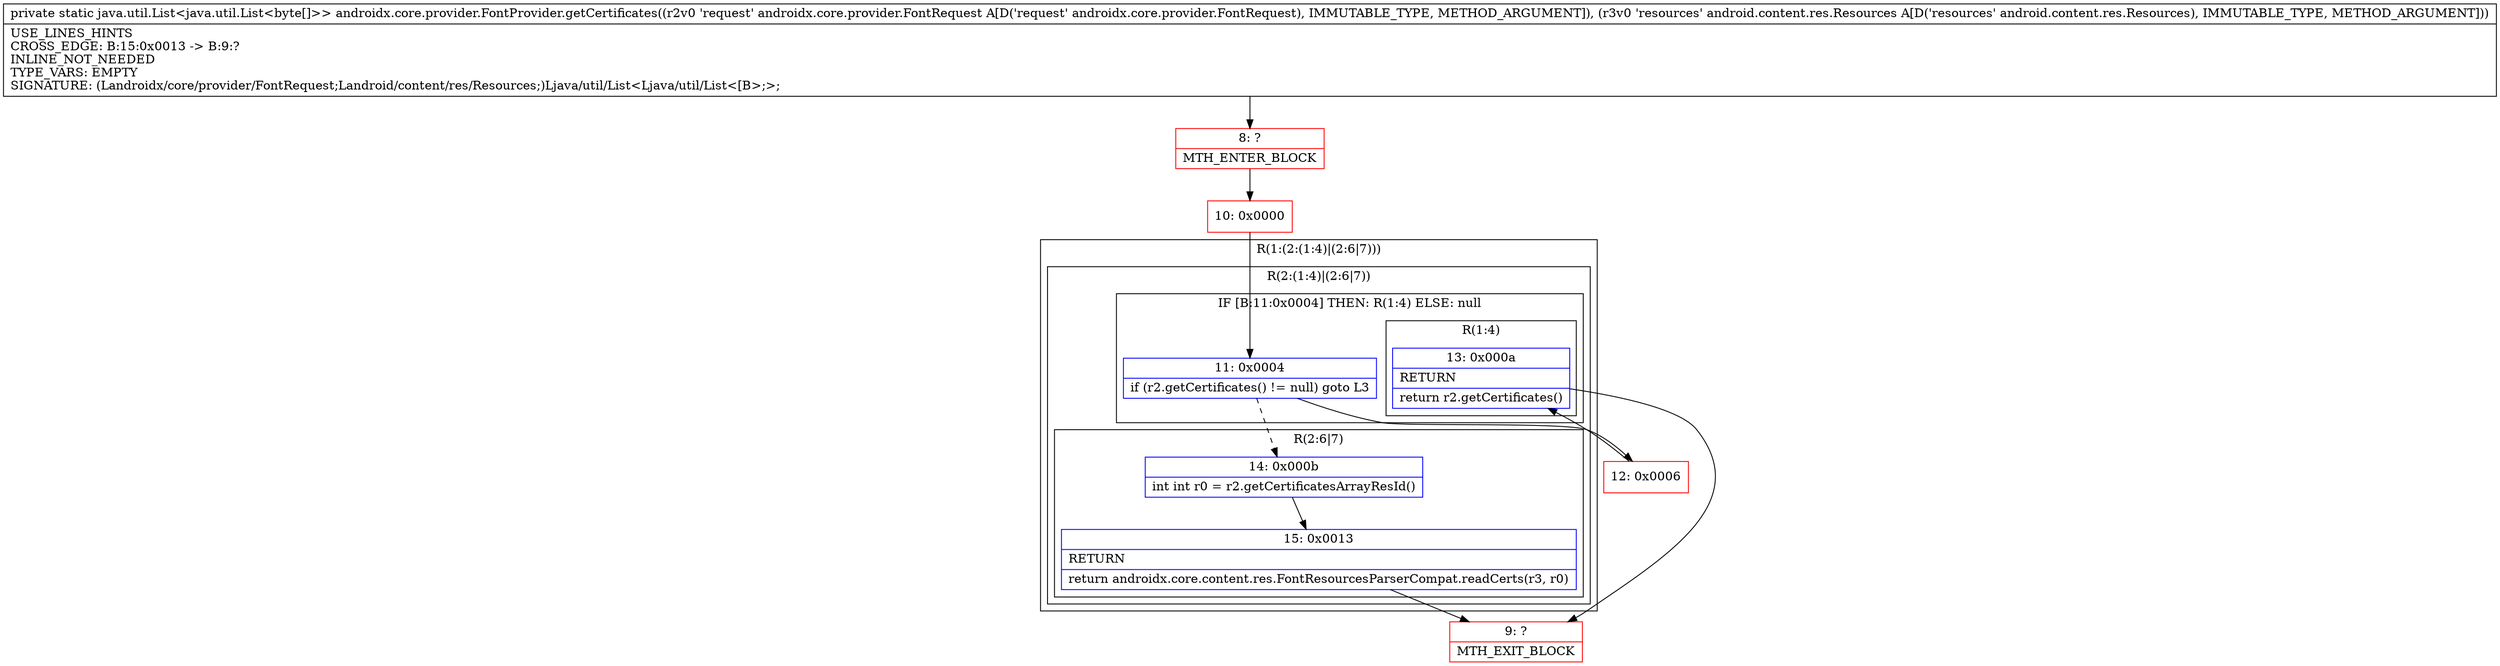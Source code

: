 digraph "CFG forandroidx.core.provider.FontProvider.getCertificates(Landroidx\/core\/provider\/FontRequest;Landroid\/content\/res\/Resources;)Ljava\/util\/List;" {
subgraph cluster_Region_708589749 {
label = "R(1:(2:(1:4)|(2:6|7)))";
node [shape=record,color=blue];
subgraph cluster_Region_1464947988 {
label = "R(2:(1:4)|(2:6|7))";
node [shape=record,color=blue];
subgraph cluster_IfRegion_884668835 {
label = "IF [B:11:0x0004] THEN: R(1:4) ELSE: null";
node [shape=record,color=blue];
Node_11 [shape=record,label="{11\:\ 0x0004|if (r2.getCertificates() != null) goto L3\l}"];
subgraph cluster_Region_1220382986 {
label = "R(1:4)";
node [shape=record,color=blue];
Node_13 [shape=record,label="{13\:\ 0x000a|RETURN\l|return r2.getCertificates()\l}"];
}
}
subgraph cluster_Region_869375553 {
label = "R(2:6|7)";
node [shape=record,color=blue];
Node_14 [shape=record,label="{14\:\ 0x000b|int int r0 = r2.getCertificatesArrayResId()\l}"];
Node_15 [shape=record,label="{15\:\ 0x0013|RETURN\l|return androidx.core.content.res.FontResourcesParserCompat.readCerts(r3, r0)\l}"];
}
}
}
Node_8 [shape=record,color=red,label="{8\:\ ?|MTH_ENTER_BLOCK\l}"];
Node_10 [shape=record,color=red,label="{10\:\ 0x0000}"];
Node_12 [shape=record,color=red,label="{12\:\ 0x0006}"];
Node_9 [shape=record,color=red,label="{9\:\ ?|MTH_EXIT_BLOCK\l}"];
MethodNode[shape=record,label="{private static java.util.List\<java.util.List\<byte[]\>\> androidx.core.provider.FontProvider.getCertificates((r2v0 'request' androidx.core.provider.FontRequest A[D('request' androidx.core.provider.FontRequest), IMMUTABLE_TYPE, METHOD_ARGUMENT]), (r3v0 'resources' android.content.res.Resources A[D('resources' android.content.res.Resources), IMMUTABLE_TYPE, METHOD_ARGUMENT]))  | USE_LINES_HINTS\lCROSS_EDGE: B:15:0x0013 \-\> B:9:?\lINLINE_NOT_NEEDED\lTYPE_VARS: EMPTY\lSIGNATURE: (Landroidx\/core\/provider\/FontRequest;Landroid\/content\/res\/Resources;)Ljava\/util\/List\<Ljava\/util\/List\<[B\>;\>;\l}"];
MethodNode -> Node_8;Node_11 -> Node_12;
Node_11 -> Node_14[style=dashed];
Node_13 -> Node_9;
Node_14 -> Node_15;
Node_15 -> Node_9;
Node_8 -> Node_10;
Node_10 -> Node_11;
Node_12 -> Node_13;
}

